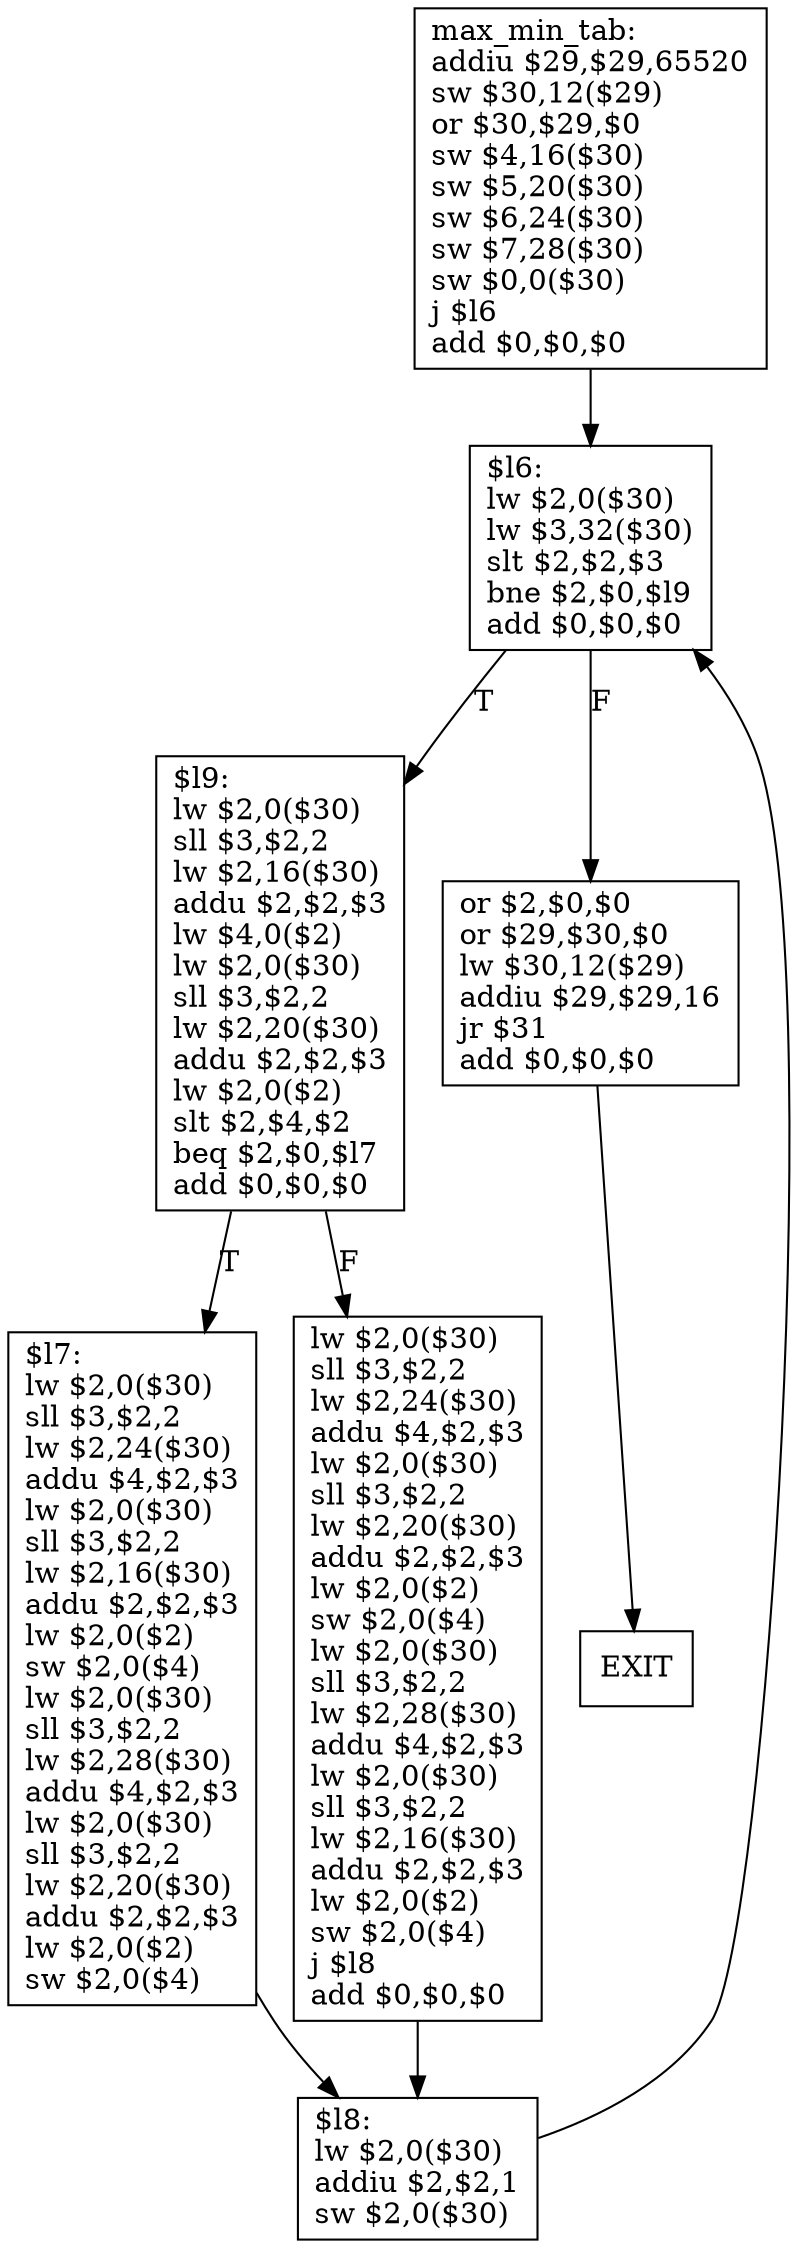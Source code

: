 digraph G1 {
node [shape = box];
BB0 [label = "max_min_tab:\laddiu $29,$29,65520\lsw $30,12($29)\lor $30,$29,$0\lsw $4,16($30)\lsw $5,20($30)\lsw $6,24($30)\lsw $7,28($30)\lsw $0,0($30)\lj $l6\ladd $0,$0,$0\l"] ;
BB0 -> BB5 [style = filled, label = ""];
BB5 [label = "$l6:\llw $2,0($30)\llw $3,32($30)\lslt $2,$2,$3\lbne $2,$0,$l9\ladd $0,$0,$0\l"] ;
BB5 -> BB1 [style = filled, label = "T"];
BB5 -> BB6[style = filled, label = "F"];
BB1 [label = "$l9:\llw $2,0($30)\lsll $3,$2,2\llw $2,16($30)\laddu $2,$2,$3\llw $4,0($2)\llw $2,0($30)\lsll $3,$2,2\llw $2,20($30)\laddu $2,$2,$3\llw $2,0($2)\lslt $2,$4,$2\lbeq $2,$0,$l7\ladd $0,$0,$0\l"] ;
BB1 -> BB3 [style = filled, label = "T"];
BB1 -> BB2[style = filled, label = "F"];
BB3 [label = "$l7:\llw $2,0($30)\lsll $3,$2,2\llw $2,24($30)\laddu $4,$2,$3\llw $2,0($30)\lsll $3,$2,2\llw $2,16($30)\laddu $2,$2,$3\llw $2,0($2)\lsw $2,0($4)\llw $2,0($30)\lsll $3,$2,2\llw $2,28($30)\laddu $4,$2,$3\llw $2,0($30)\lsll $3,$2,2\llw $2,20($30)\laddu $2,$2,$3\llw $2,0($2)\lsw $2,0($4)\l"] ;
BB3 -> BB4 [style = filled, label = ""];
BB4 [label = "$l8:\llw $2,0($30)\laddiu $2,$2,1\lsw $2,0($30)\l"] ;
BB4 -> BB5 [style = filled, label = ""];
BB2 [label = "lw $2,0($30)\lsll $3,$2,2\llw $2,24($30)\laddu $4,$2,$3\llw $2,0($30)\lsll $3,$2,2\llw $2,20($30)\laddu $2,$2,$3\llw $2,0($2)\lsw $2,0($4)\llw $2,0($30)\lsll $3,$2,2\llw $2,28($30)\laddu $4,$2,$3\llw $2,0($30)\lsll $3,$2,2\llw $2,16($30)\laddu $2,$2,$3\llw $2,0($2)\lsw $2,0($4)\lj $l8\ladd $0,$0,$0\l"] ;
BB2 -> BB4 [style = filled, label = ""];
BB6 [label = "or $2,$0,$0\lor $29,$30,$0\llw $30,12($29)\laddiu $29,$29,16\ljr $31\ladd $0,$0,$0\l"] ;
BB6 -> EXIT  [style = filled, label = ""];
}
